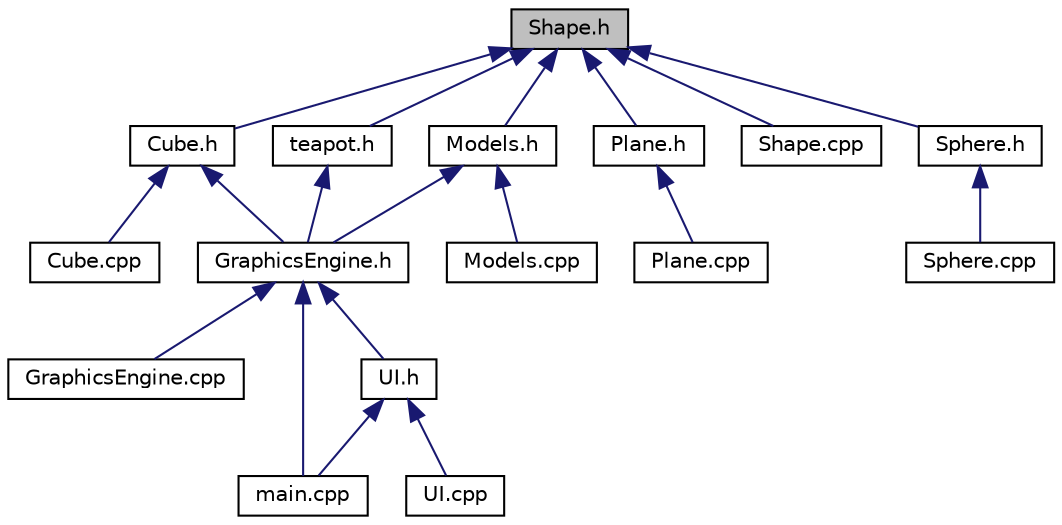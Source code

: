 digraph "Shape.h"
{
  edge [fontname="Helvetica",fontsize="10",labelfontname="Helvetica",labelfontsize="10"];
  node [fontname="Helvetica",fontsize="10",shape=record];
  Node1 [label="Shape.h",height=0.2,width=0.4,color="black", fillcolor="grey75", style="filled", fontcolor="black"];
  Node1 -> Node2 [dir="back",color="midnightblue",fontsize="10",style="solid"];
  Node2 [label="Cube.h",height=0.2,width=0.4,color="black", fillcolor="white", style="filled",URL="$_cube_8h.html",tooltip="Header file for Cube.cpp. "];
  Node2 -> Node3 [dir="back",color="midnightblue",fontsize="10",style="solid"];
  Node3 [label="Cube.cpp",height=0.2,width=0.4,color="black", fillcolor="white", style="filled",URL="$_cube_8cpp.html",tooltip="Implementation file for the Cube class. "];
  Node2 -> Node4 [dir="back",color="midnightblue",fontsize="10",style="solid"];
  Node4 [label="GraphicsEngine.h",height=0.2,width=0.4,color="black", fillcolor="white", style="filled",URL="$_graphics_engine_8h.html",tooltip="Header file for GraphicsEngine.cpp. "];
  Node4 -> Node5 [dir="back",color="midnightblue",fontsize="10",style="solid"];
  Node5 [label="GraphicsEngine.cpp",height=0.2,width=0.4,color="black", fillcolor="white", style="filled",URL="$_graphics_engine_8cpp.html",tooltip="Main graphics driver for the program. "];
  Node4 -> Node6 [dir="back",color="midnightblue",fontsize="10",style="solid"];
  Node6 [label="main.cpp",height=0.2,width=0.4,color="black", fillcolor="white", style="filled",URL="$main_8cpp.html",tooltip="Main driver for the program. "];
  Node4 -> Node7 [dir="back",color="midnightblue",fontsize="10",style="solid"];
  Node7 [label="UI.h",height=0.2,width=0.4,color="black", fillcolor="white", style="filled",URL="$_u_i_8h.html",tooltip="Header file for UI.cpp. "];
  Node7 -> Node6 [dir="back",color="midnightblue",fontsize="10",style="solid"];
  Node7 -> Node8 [dir="back",color="midnightblue",fontsize="10",style="solid"];
  Node8 [label="UI.cpp",height=0.2,width=0.4,color="black", fillcolor="white", style="filled",URL="$_u_i_8cpp.html",tooltip="User interface processor for the program. "];
  Node1 -> Node9 [dir="back",color="midnightblue",fontsize="10",style="solid"];
  Node9 [label="teapot.h",height=0.2,width=0.4,color="black", fillcolor="white", style="filled",URL="$teapot_8h.html",tooltip="Contains vertex and normal data for the Utah teapot. "];
  Node9 -> Node4 [dir="back",color="midnightblue",fontsize="10",style="solid"];
  Node1 -> Node10 [dir="back",color="midnightblue",fontsize="10",style="solid"];
  Node10 [label="Models.h",height=0.2,width=0.4,color="black", fillcolor="white", style="filled",URL="$_models_8h.html",tooltip="Header file for Models.cpp. "];
  Node10 -> Node4 [dir="back",color="midnightblue",fontsize="10",style="solid"];
  Node10 -> Node11 [dir="back",color="midnightblue",fontsize="10",style="solid"];
  Node11 [label="Models.cpp",height=0.2,width=0.4,color="black", fillcolor="white", style="filled",URL="$_models_8cpp.html",tooltip="Implementation file for the Models class. "];
  Node1 -> Node12 [dir="back",color="midnightblue",fontsize="10",style="solid"];
  Node12 [label="Plane.h",height=0.2,width=0.4,color="black", fillcolor="white", style="filled",URL="$_plane_8h.html",tooltip="Header file for Plane.cpp. "];
  Node12 -> Node13 [dir="back",color="midnightblue",fontsize="10",style="solid"];
  Node13 [label="Plane.cpp",height=0.2,width=0.4,color="black", fillcolor="white", style="filled",URL="$_plane_8cpp.html",tooltip="Implementation of the Plane class. "];
  Node1 -> Node14 [dir="back",color="midnightblue",fontsize="10",style="solid"];
  Node14 [label="Shape.cpp",height=0.2,width=0.4,color="black", fillcolor="white", style="filled",URL="$_shape_8cpp.html",tooltip="Base class for shape objects. "];
  Node1 -> Node15 [dir="back",color="midnightblue",fontsize="10",style="solid"];
  Node15 [label="Sphere.h",height=0.2,width=0.4,color="black", fillcolor="white", style="filled",URL="$_sphere_8h.html",tooltip="Header file for Sphere.cpp. "];
  Node15 -> Node16 [dir="back",color="midnightblue",fontsize="10",style="solid"];
  Node16 [label="Sphere.cpp",height=0.2,width=0.4,color="black", fillcolor="white", style="filled",URL="$_sphere_8cpp.html",tooltip="Implementation of the Sphere class. "];
}
